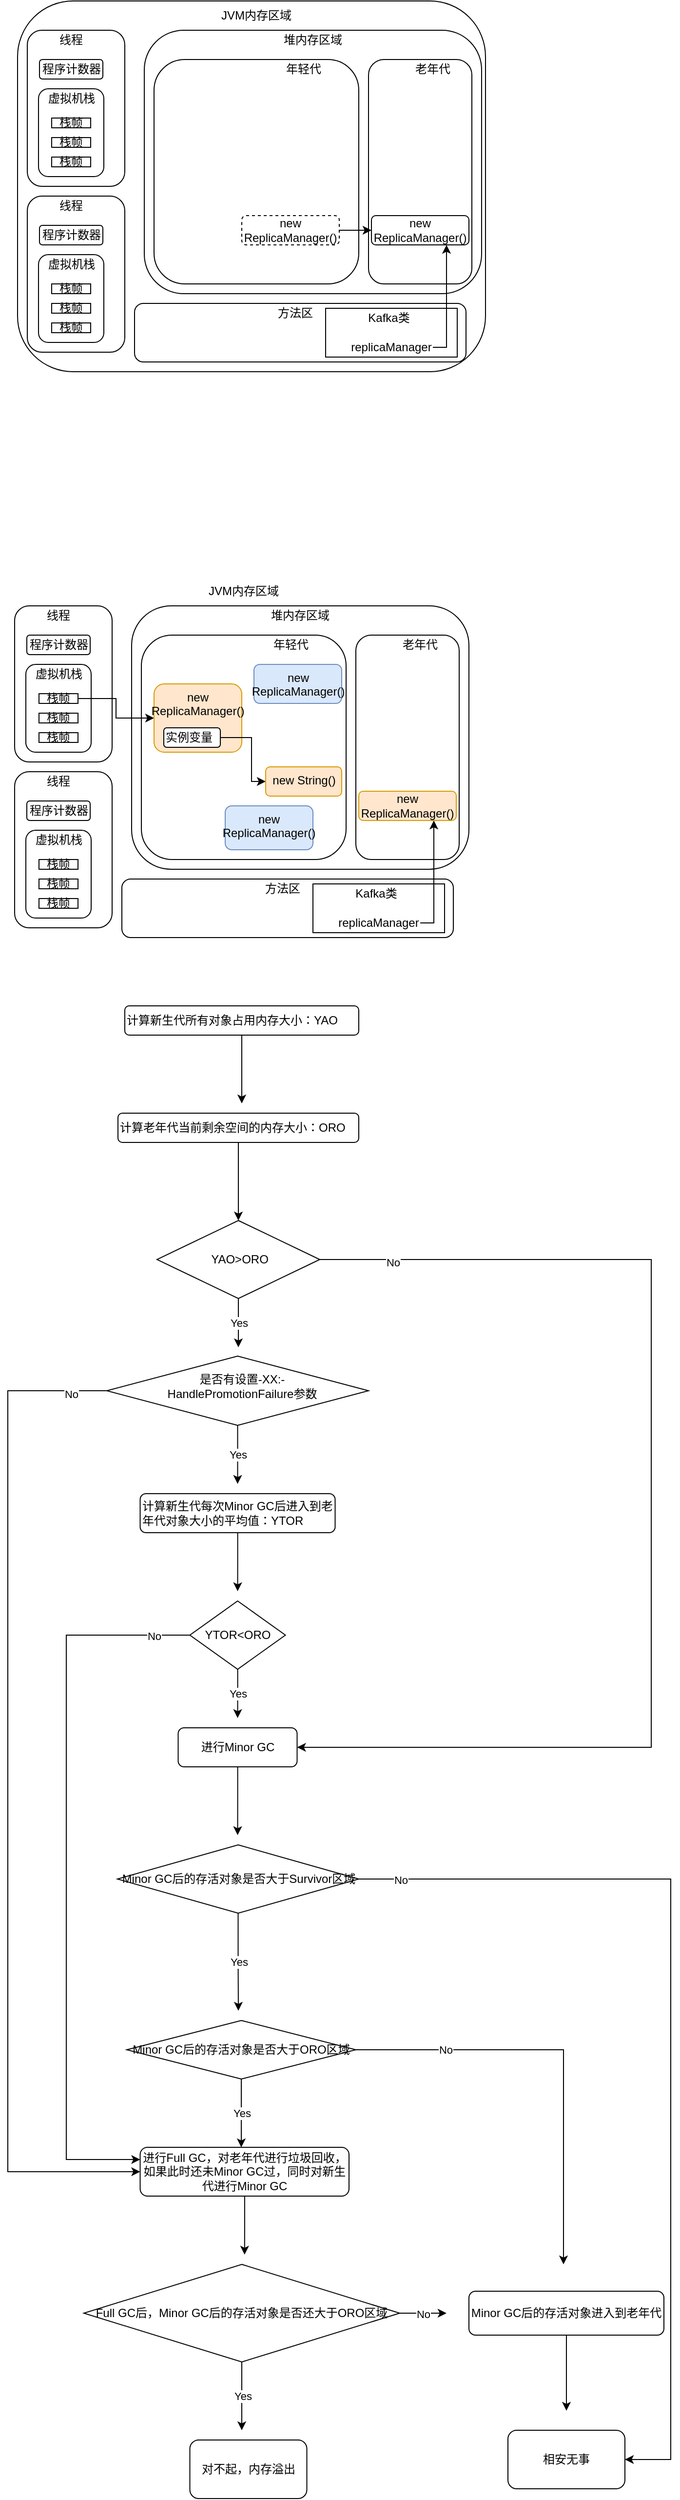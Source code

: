 <mxfile version="14.6.12" type="github">
  <diagram id="3cSUo8mkEh30zOjuuMmQ" name="第 1 页">
    <mxGraphModel dx="680" dy="361" grid="1" gridSize="10" guides="1" tooltips="1" connect="1" arrows="1" fold="1" page="1" pageScale="1" pageWidth="827" pageHeight="1169" math="0" shadow="0">
      <root>
        <mxCell id="0" />
        <mxCell id="1" parent="0" />
        <mxCell id="Jw71TVN6W6FtyC4FtGJe-1" value="" style="rounded=1;whiteSpace=wrap;html=1;" parent="1" vertex="1">
          <mxGeometry x="100" y="320" width="480" height="380" as="geometry" />
        </mxCell>
        <mxCell id="Jw71TVN6W6FtyC4FtGJe-2" value="JVM内存区域" style="text;html=1;strokeColor=none;fillColor=none;align=center;verticalAlign=middle;whiteSpace=wrap;rounded=0;" parent="1" vertex="1">
          <mxGeometry x="300" y="320" width="90" height="30" as="geometry" />
        </mxCell>
        <mxCell id="Jw71TVN6W6FtyC4FtGJe-3" value="" style="rounded=1;whiteSpace=wrap;html=1;" parent="1" vertex="1">
          <mxGeometry x="230" y="350" width="346" height="270" as="geometry" />
        </mxCell>
        <mxCell id="Jw71TVN6W6FtyC4FtGJe-4" value="堆内存区域" style="text;html=1;strokeColor=none;fillColor=none;align=center;verticalAlign=middle;whiteSpace=wrap;rounded=0;" parent="1" vertex="1">
          <mxGeometry x="365" y="350" width="76" height="20" as="geometry" />
        </mxCell>
        <mxCell id="Jw71TVN6W6FtyC4FtGJe-5" value="" style="rounded=1;whiteSpace=wrap;html=1;" parent="1" vertex="1">
          <mxGeometry x="240" y="380" width="210" height="230" as="geometry" />
        </mxCell>
        <mxCell id="Jw71TVN6W6FtyC4FtGJe-6" value="" style="rounded=1;whiteSpace=wrap;html=1;" parent="1" vertex="1">
          <mxGeometry x="460" y="380" width="106" height="230" as="geometry" />
        </mxCell>
        <mxCell id="Jw71TVN6W6FtyC4FtGJe-7" value="年轻代" style="text;html=1;strokeColor=none;fillColor=none;align=center;verticalAlign=middle;whiteSpace=wrap;rounded=0;" parent="1" vertex="1">
          <mxGeometry x="371" y="380" width="45" height="20" as="geometry" />
        </mxCell>
        <mxCell id="Jw71TVN6W6FtyC4FtGJe-8" value="老年代" style="text;html=1;strokeColor=none;fillColor=none;align=center;verticalAlign=middle;whiteSpace=wrap;rounded=0;" parent="1" vertex="1">
          <mxGeometry x="506" y="380" width="40" height="20" as="geometry" />
        </mxCell>
        <mxCell id="Jw71TVN6W6FtyC4FtGJe-9" value="" style="rounded=1;whiteSpace=wrap;html=1;" parent="1" vertex="1">
          <mxGeometry x="220" y="630" width="340" height="60" as="geometry" />
        </mxCell>
        <mxCell id="Jw71TVN6W6FtyC4FtGJe-10" value="" style="rounded=1;whiteSpace=wrap;html=1;" parent="1" vertex="1">
          <mxGeometry x="110" y="350" width="100" height="160" as="geometry" />
        </mxCell>
        <mxCell id="Jw71TVN6W6FtyC4FtGJe-11" value="线程" style="text;html=1;strokeColor=none;fillColor=none;align=center;verticalAlign=middle;whiteSpace=wrap;rounded=0;" parent="1" vertex="1">
          <mxGeometry x="135" y="350" width="40" height="20" as="geometry" />
        </mxCell>
        <mxCell id="Jw71TVN6W6FtyC4FtGJe-12" value="程序计数器" style="rounded=1;whiteSpace=wrap;html=1;" parent="1" vertex="1">
          <mxGeometry x="122.5" y="380" width="65" height="20" as="geometry" />
        </mxCell>
        <mxCell id="Jw71TVN6W6FtyC4FtGJe-13" value="" style="rounded=1;whiteSpace=wrap;html=1;" parent="1" vertex="1">
          <mxGeometry x="121.5" y="410" width="67" height="90" as="geometry" />
        </mxCell>
        <mxCell id="Jw71TVN6W6FtyC4FtGJe-14" value="&#xa;&#xa;&lt;span style=&quot;color: rgb(0, 0, 0); font-family: helvetica; font-size: 12px; font-style: normal; font-weight: 400; letter-spacing: normal; text-align: center; text-indent: 0px; text-transform: none; word-spacing: 0px; background-color: rgb(248, 249, 250); display: inline; float: none;&quot;&gt;虚拟机栈&lt;/span&gt;&#xa;&#xa;" style="text;html=1;strokeColor=none;fillColor=none;align=center;verticalAlign=middle;whiteSpace=wrap;rounded=0;" parent="1" vertex="1">
          <mxGeometry x="128.5" y="410" width="53" height="20" as="geometry" />
        </mxCell>
        <mxCell id="Jw71TVN6W6FtyC4FtGJe-15" value="栈帧" style="rounded=0;whiteSpace=wrap;html=1;" parent="1" vertex="1">
          <mxGeometry x="135" y="440" width="40" height="10" as="geometry" />
        </mxCell>
        <mxCell id="Jw71TVN6W6FtyC4FtGJe-16" value="栈帧" style="rounded=0;whiteSpace=wrap;html=1;" parent="1" vertex="1">
          <mxGeometry x="135" y="460" width="40" height="10" as="geometry" />
        </mxCell>
        <mxCell id="Jw71TVN6W6FtyC4FtGJe-17" value="栈帧" style="rounded=0;whiteSpace=wrap;html=1;" parent="1" vertex="1">
          <mxGeometry x="135" y="480" width="40" height="10" as="geometry" />
        </mxCell>
        <mxCell id="Jw71TVN6W6FtyC4FtGJe-19" value="" style="rounded=1;whiteSpace=wrap;html=1;" parent="1" vertex="1">
          <mxGeometry x="110" y="520" width="100" height="160" as="geometry" />
        </mxCell>
        <mxCell id="Jw71TVN6W6FtyC4FtGJe-20" value="线程" style="text;html=1;strokeColor=none;fillColor=none;align=center;verticalAlign=middle;whiteSpace=wrap;rounded=0;" parent="1" vertex="1">
          <mxGeometry x="135" y="520" width="40" height="20" as="geometry" />
        </mxCell>
        <mxCell id="Jw71TVN6W6FtyC4FtGJe-21" value="程序计数器" style="rounded=1;whiteSpace=wrap;html=1;" parent="1" vertex="1">
          <mxGeometry x="122.5" y="550" width="65" height="20" as="geometry" />
        </mxCell>
        <mxCell id="Jw71TVN6W6FtyC4FtGJe-22" value="" style="rounded=1;whiteSpace=wrap;html=1;" parent="1" vertex="1">
          <mxGeometry x="121.5" y="580" width="67" height="90" as="geometry" />
        </mxCell>
        <mxCell id="Jw71TVN6W6FtyC4FtGJe-23" value="&#xa;&#xa;&lt;span style=&quot;color: rgb(0, 0, 0); font-family: helvetica; font-size: 12px; font-style: normal; font-weight: 400; letter-spacing: normal; text-align: center; text-indent: 0px; text-transform: none; word-spacing: 0px; background-color: rgb(248, 249, 250); display: inline; float: none;&quot;&gt;虚拟机栈&lt;/span&gt;&#xa;&#xa;" style="text;html=1;strokeColor=none;fillColor=none;align=center;verticalAlign=middle;whiteSpace=wrap;rounded=0;" parent="1" vertex="1">
          <mxGeometry x="128.5" y="580" width="53" height="20" as="geometry" />
        </mxCell>
        <mxCell id="Jw71TVN6W6FtyC4FtGJe-24" value="栈帧" style="rounded=0;whiteSpace=wrap;html=1;" parent="1" vertex="1">
          <mxGeometry x="135" y="610" width="40" height="10" as="geometry" />
        </mxCell>
        <mxCell id="Jw71TVN6W6FtyC4FtGJe-25" value="栈帧" style="rounded=0;whiteSpace=wrap;html=1;" parent="1" vertex="1">
          <mxGeometry x="135" y="630" width="40" height="10" as="geometry" />
        </mxCell>
        <mxCell id="Jw71TVN6W6FtyC4FtGJe-26" value="栈帧" style="rounded=0;whiteSpace=wrap;html=1;" parent="1" vertex="1">
          <mxGeometry x="135" y="650" width="40" height="10" as="geometry" />
        </mxCell>
        <mxCell id="Jw71TVN6W6FtyC4FtGJe-27" value="方法区" style="text;html=1;strokeColor=none;fillColor=none;align=center;verticalAlign=middle;whiteSpace=wrap;rounded=0;" parent="1" vertex="1">
          <mxGeometry x="365" y="630" width="40" height="20" as="geometry" />
        </mxCell>
        <mxCell id="Jw71TVN6W6FtyC4FtGJe-28" value="" style="rounded=0;whiteSpace=wrap;html=1;" parent="1" vertex="1">
          <mxGeometry x="416" y="635" width="135" height="50" as="geometry" />
        </mxCell>
        <mxCell id="Jw71TVN6W6FtyC4FtGJe-29" value="Kafka类" style="text;html=1;strokeColor=none;fillColor=none;align=center;verticalAlign=middle;whiteSpace=wrap;rounded=0;" parent="1" vertex="1">
          <mxGeometry x="451" y="635" width="60" height="20" as="geometry" />
        </mxCell>
        <mxCell id="Jw71TVN6W6FtyC4FtGJe-34" style="edgeStyle=orthogonalEdgeStyle;rounded=0;orthogonalLoop=1;jettySize=auto;html=1;" parent="1" source="Jw71TVN6W6FtyC4FtGJe-30" target="Jw71TVN6W6FtyC4FtGJe-33" edge="1">
          <mxGeometry relative="1" as="geometry">
            <Array as="points">
              <mxPoint x="540" y="675" />
            </Array>
          </mxGeometry>
        </mxCell>
        <mxCell id="Jw71TVN6W6FtyC4FtGJe-30" value="replicaManager" style="text;html=1;strokeColor=none;fillColor=none;align=center;verticalAlign=middle;whiteSpace=wrap;rounded=0;" parent="1" vertex="1">
          <mxGeometry x="441" y="665" width="85" height="20" as="geometry" />
        </mxCell>
        <mxCell id="Jw71TVN6W6FtyC4FtGJe-33" value="new &lt;br&gt;ReplicaManager()" style="rounded=1;whiteSpace=wrap;html=1;" parent="1" vertex="1">
          <mxGeometry x="463" y="540" width="100" height="30" as="geometry" />
        </mxCell>
        <mxCell id="Jw71TVN6W6FtyC4FtGJe-36" style="edgeStyle=orthogonalEdgeStyle;rounded=0;orthogonalLoop=1;jettySize=auto;html=1;" parent="1" source="Jw71TVN6W6FtyC4FtGJe-35" target="Jw71TVN6W6FtyC4FtGJe-33" edge="1">
          <mxGeometry relative="1" as="geometry" />
        </mxCell>
        <mxCell id="Jw71TVN6W6FtyC4FtGJe-35" value="new &lt;br&gt;ReplicaManager()" style="rounded=1;whiteSpace=wrap;html=1;dashed=1;" parent="1" vertex="1">
          <mxGeometry x="330" y="540" width="100" height="30" as="geometry" />
        </mxCell>
        <mxCell id="2se0amG7salCB8GQBk9N-1" value="JVM内存区域" style="text;html=1;strokeColor=none;fillColor=none;align=center;verticalAlign=middle;whiteSpace=wrap;rounded=0;" vertex="1" parent="1">
          <mxGeometry x="287" y="910" width="90" height="30" as="geometry" />
        </mxCell>
        <mxCell id="2se0amG7salCB8GQBk9N-2" value="" style="rounded=1;whiteSpace=wrap;html=1;" vertex="1" parent="1">
          <mxGeometry x="217" y="940" width="346" height="270" as="geometry" />
        </mxCell>
        <mxCell id="2se0amG7salCB8GQBk9N-3" value="堆内存区域" style="text;html=1;strokeColor=none;fillColor=none;align=center;verticalAlign=middle;whiteSpace=wrap;rounded=0;" vertex="1" parent="1">
          <mxGeometry x="352" y="940" width="76" height="20" as="geometry" />
        </mxCell>
        <mxCell id="2se0amG7salCB8GQBk9N-4" value="" style="rounded=1;whiteSpace=wrap;html=1;" vertex="1" parent="1">
          <mxGeometry x="227" y="970" width="210" height="230" as="geometry" />
        </mxCell>
        <mxCell id="2se0amG7salCB8GQBk9N-5" value="" style="rounded=1;whiteSpace=wrap;html=1;" vertex="1" parent="1">
          <mxGeometry x="447" y="970" width="106" height="230" as="geometry" />
        </mxCell>
        <mxCell id="2se0amG7salCB8GQBk9N-6" value="年轻代" style="text;html=1;strokeColor=none;fillColor=none;align=center;verticalAlign=middle;whiteSpace=wrap;rounded=0;" vertex="1" parent="1">
          <mxGeometry x="358" y="970" width="45" height="20" as="geometry" />
        </mxCell>
        <mxCell id="2se0amG7salCB8GQBk9N-7" value="老年代" style="text;html=1;strokeColor=none;fillColor=none;align=center;verticalAlign=middle;whiteSpace=wrap;rounded=0;" vertex="1" parent="1">
          <mxGeometry x="493" y="970" width="40" height="20" as="geometry" />
        </mxCell>
        <mxCell id="2se0amG7salCB8GQBk9N-8" value="" style="rounded=1;whiteSpace=wrap;html=1;" vertex="1" parent="1">
          <mxGeometry x="207" y="1220" width="340" height="60" as="geometry" />
        </mxCell>
        <mxCell id="2se0amG7salCB8GQBk9N-9" value="" style="rounded=1;whiteSpace=wrap;html=1;" vertex="1" parent="1">
          <mxGeometry x="97" y="940" width="100" height="160" as="geometry" />
        </mxCell>
        <mxCell id="2se0amG7salCB8GQBk9N-10" value="线程" style="text;html=1;strokeColor=none;fillColor=none;align=center;verticalAlign=middle;whiteSpace=wrap;rounded=0;" vertex="1" parent="1">
          <mxGeometry x="122" y="940" width="40" height="20" as="geometry" />
        </mxCell>
        <mxCell id="2se0amG7salCB8GQBk9N-11" value="程序计数器" style="rounded=1;whiteSpace=wrap;html=1;" vertex="1" parent="1">
          <mxGeometry x="109.5" y="970" width="65" height="20" as="geometry" />
        </mxCell>
        <mxCell id="2se0amG7salCB8GQBk9N-12" value="" style="rounded=1;whiteSpace=wrap;html=1;" vertex="1" parent="1">
          <mxGeometry x="108.5" y="1000" width="67" height="90" as="geometry" />
        </mxCell>
        <mxCell id="2se0amG7salCB8GQBk9N-13" value="&#xa;&#xa;&lt;span style=&quot;color: rgb(0, 0, 0); font-family: helvetica; font-size: 12px; font-style: normal; font-weight: 400; letter-spacing: normal; text-align: center; text-indent: 0px; text-transform: none; word-spacing: 0px; background-color: rgb(248, 249, 250); display: inline; float: none;&quot;&gt;虚拟机栈&lt;/span&gt;&#xa;&#xa;" style="text;html=1;strokeColor=none;fillColor=none;align=center;verticalAlign=middle;whiteSpace=wrap;rounded=0;" vertex="1" parent="1">
          <mxGeometry x="115.5" y="1000" width="53" height="20" as="geometry" />
        </mxCell>
        <mxCell id="2se0amG7salCB8GQBk9N-34" style="edgeStyle=orthogonalEdgeStyle;rounded=0;orthogonalLoop=1;jettySize=auto;html=1;entryX=0;entryY=0.5;entryDx=0;entryDy=0;" edge="1" parent="1" source="2se0amG7salCB8GQBk9N-14" target="2se0amG7salCB8GQBk9N-33">
          <mxGeometry relative="1" as="geometry" />
        </mxCell>
        <mxCell id="2se0amG7salCB8GQBk9N-14" value="栈帧" style="rounded=0;whiteSpace=wrap;html=1;" vertex="1" parent="1">
          <mxGeometry x="122" y="1030" width="40" height="10" as="geometry" />
        </mxCell>
        <mxCell id="2se0amG7salCB8GQBk9N-15" value="栈帧" style="rounded=0;whiteSpace=wrap;html=1;" vertex="1" parent="1">
          <mxGeometry x="122" y="1050" width="40" height="10" as="geometry" />
        </mxCell>
        <mxCell id="2se0amG7salCB8GQBk9N-16" value="栈帧" style="rounded=0;whiteSpace=wrap;html=1;" vertex="1" parent="1">
          <mxGeometry x="122" y="1070" width="40" height="10" as="geometry" />
        </mxCell>
        <mxCell id="2se0amG7salCB8GQBk9N-17" value="" style="rounded=1;whiteSpace=wrap;html=1;" vertex="1" parent="1">
          <mxGeometry x="97" y="1110" width="100" height="160" as="geometry" />
        </mxCell>
        <mxCell id="2se0amG7salCB8GQBk9N-18" value="线程" style="text;html=1;strokeColor=none;fillColor=none;align=center;verticalAlign=middle;whiteSpace=wrap;rounded=0;" vertex="1" parent="1">
          <mxGeometry x="122" y="1110" width="40" height="20" as="geometry" />
        </mxCell>
        <mxCell id="2se0amG7salCB8GQBk9N-19" value="程序计数器" style="rounded=1;whiteSpace=wrap;html=1;" vertex="1" parent="1">
          <mxGeometry x="109.5" y="1140" width="65" height="20" as="geometry" />
        </mxCell>
        <mxCell id="2se0amG7salCB8GQBk9N-20" value="" style="rounded=1;whiteSpace=wrap;html=1;" vertex="1" parent="1">
          <mxGeometry x="108.5" y="1170" width="67" height="90" as="geometry" />
        </mxCell>
        <mxCell id="2se0amG7salCB8GQBk9N-21" value="&#xa;&#xa;&lt;span style=&quot;color: rgb(0, 0, 0); font-family: helvetica; font-size: 12px; font-style: normal; font-weight: 400; letter-spacing: normal; text-align: center; text-indent: 0px; text-transform: none; word-spacing: 0px; background-color: rgb(248, 249, 250); display: inline; float: none;&quot;&gt;虚拟机栈&lt;/span&gt;&#xa;&#xa;" style="text;html=1;strokeColor=none;fillColor=none;align=center;verticalAlign=middle;whiteSpace=wrap;rounded=0;" vertex="1" parent="1">
          <mxGeometry x="115.5" y="1170" width="53" height="20" as="geometry" />
        </mxCell>
        <mxCell id="2se0amG7salCB8GQBk9N-22" value="栈帧" style="rounded=0;whiteSpace=wrap;html=1;" vertex="1" parent="1">
          <mxGeometry x="122" y="1200" width="40" height="10" as="geometry" />
        </mxCell>
        <mxCell id="2se0amG7salCB8GQBk9N-23" value="栈帧" style="rounded=0;whiteSpace=wrap;html=1;" vertex="1" parent="1">
          <mxGeometry x="122" y="1220" width="40" height="10" as="geometry" />
        </mxCell>
        <mxCell id="2se0amG7salCB8GQBk9N-24" value="栈帧" style="rounded=0;whiteSpace=wrap;html=1;" vertex="1" parent="1">
          <mxGeometry x="122" y="1240" width="40" height="10" as="geometry" />
        </mxCell>
        <mxCell id="2se0amG7salCB8GQBk9N-25" value="方法区" style="text;html=1;strokeColor=none;fillColor=none;align=center;verticalAlign=middle;whiteSpace=wrap;rounded=0;" vertex="1" parent="1">
          <mxGeometry x="352" y="1220" width="40" height="20" as="geometry" />
        </mxCell>
        <mxCell id="2se0amG7salCB8GQBk9N-26" value="" style="rounded=0;whiteSpace=wrap;html=1;" vertex="1" parent="1">
          <mxGeometry x="403" y="1225" width="135" height="50" as="geometry" />
        </mxCell>
        <mxCell id="2se0amG7salCB8GQBk9N-27" value="Kafka类" style="text;html=1;strokeColor=none;fillColor=none;align=center;verticalAlign=middle;whiteSpace=wrap;rounded=0;" vertex="1" parent="1">
          <mxGeometry x="438" y="1225" width="60" height="20" as="geometry" />
        </mxCell>
        <mxCell id="2se0amG7salCB8GQBk9N-28" style="edgeStyle=orthogonalEdgeStyle;rounded=0;orthogonalLoop=1;jettySize=auto;html=1;" edge="1" parent="1" source="2se0amG7salCB8GQBk9N-29" target="2se0amG7salCB8GQBk9N-30">
          <mxGeometry relative="1" as="geometry">
            <Array as="points">
              <mxPoint x="527" y="1265" />
            </Array>
          </mxGeometry>
        </mxCell>
        <mxCell id="2se0amG7salCB8GQBk9N-29" value="replicaManager" style="text;html=1;strokeColor=none;fillColor=none;align=center;verticalAlign=middle;whiteSpace=wrap;rounded=0;" vertex="1" parent="1">
          <mxGeometry x="428" y="1255" width="85" height="20" as="geometry" />
        </mxCell>
        <mxCell id="2se0amG7salCB8GQBk9N-30" value="new &lt;br&gt;ReplicaManager()" style="rounded=1;whiteSpace=wrap;html=1;fillColor=#ffe6cc;strokeColor=#d79b00;" vertex="1" parent="1">
          <mxGeometry x="450" y="1130" width="100" height="30" as="geometry" />
        </mxCell>
        <mxCell id="2se0amG7salCB8GQBk9N-33" value="new &lt;br&gt;ReplicaManager()" style="rounded=1;whiteSpace=wrap;html=1;verticalAlign=top;fillColor=#ffe6cc;strokeColor=#d79b00;" vertex="1" parent="1">
          <mxGeometry x="240" y="1020" width="90" height="70" as="geometry" />
        </mxCell>
        <mxCell id="2se0amG7salCB8GQBk9N-37" style="edgeStyle=orthogonalEdgeStyle;rounded=0;orthogonalLoop=1;jettySize=auto;html=1;entryX=0;entryY=0.5;entryDx=0;entryDy=0;" edge="1" parent="1" source="2se0amG7salCB8GQBk9N-35" target="2se0amG7salCB8GQBk9N-36">
          <mxGeometry relative="1" as="geometry">
            <Array as="points">
              <mxPoint x="340" y="1075" />
              <mxPoint x="340" y="1120" />
            </Array>
          </mxGeometry>
        </mxCell>
        <mxCell id="2se0amG7salCB8GQBk9N-35" value="实例变量" style="rounded=1;whiteSpace=wrap;html=1;align=left;" vertex="1" parent="1">
          <mxGeometry x="250" y="1065" width="58" height="20" as="geometry" />
        </mxCell>
        <mxCell id="2se0amG7salCB8GQBk9N-36" value="new&amp;nbsp;String()" style="rounded=1;whiteSpace=wrap;html=1;verticalAlign=top;fillColor=#ffe6cc;strokeColor=#d79b00;" vertex="1" parent="1">
          <mxGeometry x="354.5" y="1105" width="78" height="30" as="geometry" />
        </mxCell>
        <mxCell id="2se0amG7salCB8GQBk9N-38" value="new &lt;br&gt;ReplicaManager()" style="rounded=1;whiteSpace=wrap;html=1;verticalAlign=top;fillColor=#dae8fc;strokeColor=#6c8ebf;" vertex="1" parent="1">
          <mxGeometry x="342.5" y="1000" width="90" height="40" as="geometry" />
        </mxCell>
        <mxCell id="2se0amG7salCB8GQBk9N-39" value="new &lt;br&gt;ReplicaManager()" style="rounded=1;whiteSpace=wrap;html=1;verticalAlign=top;fillColor=#dae8fc;strokeColor=#6c8ebf;" vertex="1" parent="1">
          <mxGeometry x="313" y="1145" width="90" height="45" as="geometry" />
        </mxCell>
        <mxCell id="2se0amG7salCB8GQBk9N-45" style="edgeStyle=orthogonalEdgeStyle;rounded=0;orthogonalLoop=1;jettySize=auto;html=1;" edge="1" parent="1" source="2se0amG7salCB8GQBk9N-40">
          <mxGeometry relative="1" as="geometry">
            <mxPoint x="330" y="1450" as="targetPoint" />
          </mxGeometry>
        </mxCell>
        <mxCell id="2se0amG7salCB8GQBk9N-40" value="计算新生代所有对象占用内存大小：YAO" style="rounded=1;whiteSpace=wrap;html=1;align=left;" vertex="1" parent="1">
          <mxGeometry x="210" y="1350" width="240" height="30" as="geometry" />
        </mxCell>
        <mxCell id="2se0amG7salCB8GQBk9N-47" style="edgeStyle=orthogonalEdgeStyle;rounded=0;orthogonalLoop=1;jettySize=auto;html=1;entryX=0.5;entryY=0;entryDx=0;entryDy=0;" edge="1" parent="1" source="2se0amG7salCB8GQBk9N-41" target="2se0amG7salCB8GQBk9N-43">
          <mxGeometry relative="1" as="geometry" />
        </mxCell>
        <mxCell id="2se0amG7salCB8GQBk9N-41" value="计算老年代当前剩余空间的内存大小：ORO" style="rounded=1;whiteSpace=wrap;html=1;align=left;" vertex="1" parent="1">
          <mxGeometry x="203" y="1460" width="247" height="30" as="geometry" />
        </mxCell>
        <mxCell id="2se0amG7salCB8GQBk9N-56" value="Yes" style="edgeStyle=orthogonalEdgeStyle;rounded=0;orthogonalLoop=1;jettySize=auto;html=1;" edge="1" parent="1" source="2se0amG7salCB8GQBk9N-43">
          <mxGeometry relative="1" as="geometry">
            <mxPoint x="326.5" y="1700" as="targetPoint" />
          </mxGeometry>
        </mxCell>
        <mxCell id="2se0amG7salCB8GQBk9N-71" style="edgeStyle=orthogonalEdgeStyle;rounded=0;orthogonalLoop=1;jettySize=auto;html=1;entryX=1;entryY=0.5;entryDx=0;entryDy=0;" edge="1" parent="1" source="2se0amG7salCB8GQBk9N-43" target="2se0amG7salCB8GQBk9N-60">
          <mxGeometry relative="1" as="geometry">
            <mxPoint x="470" y="2030" as="targetPoint" />
            <Array as="points">
              <mxPoint x="750" y="1610" />
              <mxPoint x="750" y="2110" />
            </Array>
          </mxGeometry>
        </mxCell>
        <mxCell id="2se0amG7salCB8GQBk9N-72" value="No" style="edgeLabel;html=1;align=center;verticalAlign=middle;resizable=0;points=[];" vertex="1" connectable="0" parent="2se0amG7salCB8GQBk9N-71">
          <mxGeometry x="-0.876" y="-3" relative="1" as="geometry">
            <mxPoint as="offset" />
          </mxGeometry>
        </mxCell>
        <mxCell id="2se0amG7salCB8GQBk9N-43" value="" style="rhombus;whiteSpace=wrap;html=1;align=left;" vertex="1" parent="1">
          <mxGeometry x="243" y="1570" width="167" height="80" as="geometry" />
        </mxCell>
        <mxCell id="2se0amG7salCB8GQBk9N-46" value="YAO&amp;gt;ORO" style="text;html=1;strokeColor=none;fillColor=none;align=center;verticalAlign=middle;whiteSpace=wrap;rounded=0;" vertex="1" parent="1">
          <mxGeometry x="307.5" y="1600" width="40" height="20" as="geometry" />
        </mxCell>
        <mxCell id="2se0amG7salCB8GQBk9N-58" style="edgeStyle=orthogonalEdgeStyle;rounded=0;orthogonalLoop=1;jettySize=auto;html=1;" edge="1" parent="1" source="2se0amG7salCB8GQBk9N-48">
          <mxGeometry relative="1" as="geometry">
            <mxPoint x="325.75" y="1950" as="targetPoint" />
          </mxGeometry>
        </mxCell>
        <mxCell id="2se0amG7salCB8GQBk9N-48" value="计算新生代每次Minor&amp;nbsp;GC后进入到老年代对象大小的平均值：YTOR" style="rounded=1;whiteSpace=wrap;html=1;align=left;" vertex="1" parent="1">
          <mxGeometry x="225.75" y="1850" width="200" height="40" as="geometry" />
        </mxCell>
        <mxCell id="2se0amG7salCB8GQBk9N-59" value="Yes" style="edgeStyle=orthogonalEdgeStyle;rounded=0;orthogonalLoop=1;jettySize=auto;html=1;" edge="1" parent="1" source="2se0amG7salCB8GQBk9N-50">
          <mxGeometry relative="1" as="geometry">
            <mxPoint x="325.75" y="2080" as="targetPoint" />
          </mxGeometry>
        </mxCell>
        <mxCell id="2se0amG7salCB8GQBk9N-77" style="edgeStyle=orthogonalEdgeStyle;rounded=0;orthogonalLoop=1;jettySize=auto;html=1;entryX=0;entryY=0.25;entryDx=0;entryDy=0;" edge="1" parent="1" source="2se0amG7salCB8GQBk9N-50" target="2se0amG7salCB8GQBk9N-66">
          <mxGeometry relative="1" as="geometry">
            <Array as="points">
              <mxPoint x="150" y="1995" />
              <mxPoint x="150" y="2533" />
            </Array>
          </mxGeometry>
        </mxCell>
        <mxCell id="2se0amG7salCB8GQBk9N-78" value="No" style="edgeLabel;html=1;align=center;verticalAlign=middle;resizable=0;points=[];" vertex="1" connectable="0" parent="2se0amG7salCB8GQBk9N-77">
          <mxGeometry x="-0.899" y="1" relative="1" as="geometry">
            <mxPoint as="offset" />
          </mxGeometry>
        </mxCell>
        <mxCell id="2se0amG7salCB8GQBk9N-50" value="YTOR&amp;lt;ORO" style="rhombus;whiteSpace=wrap;html=1;align=center;" vertex="1" parent="1">
          <mxGeometry x="276.75" y="1960" width="98" height="70" as="geometry" />
        </mxCell>
        <mxCell id="2se0amG7salCB8GQBk9N-57" value="Yes" style="edgeStyle=orthogonalEdgeStyle;rounded=0;orthogonalLoop=1;jettySize=auto;html=1;" edge="1" parent="1" source="2se0amG7salCB8GQBk9N-52">
          <mxGeometry relative="1" as="geometry">
            <mxPoint x="325.75" y="1840" as="targetPoint" />
          </mxGeometry>
        </mxCell>
        <mxCell id="2se0amG7salCB8GQBk9N-74" style="edgeStyle=orthogonalEdgeStyle;rounded=0;orthogonalLoop=1;jettySize=auto;html=1;entryX=0;entryY=0.5;entryDx=0;entryDy=0;" edge="1" parent="1" source="2se0amG7salCB8GQBk9N-52" target="2se0amG7salCB8GQBk9N-66">
          <mxGeometry relative="1" as="geometry">
            <mxPoint x="40" y="2510" as="targetPoint" />
            <Array as="points">
              <mxPoint x="90" y="1745" />
              <mxPoint x="90" y="2545" />
            </Array>
          </mxGeometry>
        </mxCell>
        <mxCell id="2se0amG7salCB8GQBk9N-75" value="No" style="edgeLabel;html=1;align=center;verticalAlign=middle;resizable=0;points=[];" vertex="1" connectable="0" parent="2se0amG7salCB8GQBk9N-74">
          <mxGeometry x="-0.93" y="3" relative="1" as="geometry">
            <mxPoint as="offset" />
          </mxGeometry>
        </mxCell>
        <mxCell id="2se0amG7salCB8GQBk9N-52" value="" style="rhombus;whiteSpace=wrap;html=1;align=left;" vertex="1" parent="1">
          <mxGeometry x="191.5" y="1709" width="268.5" height="71" as="geometry" />
        </mxCell>
        <mxCell id="2se0amG7salCB8GQBk9N-53" value="是否有设置-XX:-HandlePromotionFailure参数" style="text;html=1;strokeColor=none;fillColor=none;align=center;verticalAlign=middle;whiteSpace=wrap;rounded=0;" vertex="1" parent="1">
          <mxGeometry x="245.5" y="1720" width="169" height="40" as="geometry" />
        </mxCell>
        <mxCell id="2se0amG7salCB8GQBk9N-62" style="edgeStyle=orthogonalEdgeStyle;rounded=0;orthogonalLoop=1;jettySize=auto;html=1;" edge="1" parent="1" source="2se0amG7salCB8GQBk9N-60">
          <mxGeometry relative="1" as="geometry">
            <mxPoint x="325.75" y="2200" as="targetPoint" />
          </mxGeometry>
        </mxCell>
        <mxCell id="2se0amG7salCB8GQBk9N-60" value="进行Minor&amp;nbsp;GC" style="rounded=1;whiteSpace=wrap;html=1;align=center;" vertex="1" parent="1">
          <mxGeometry x="264.75" y="2090" width="122" height="40" as="geometry" />
        </mxCell>
        <mxCell id="2se0amG7salCB8GQBk9N-63" value="Yes" style="edgeStyle=orthogonalEdgeStyle;rounded=0;orthogonalLoop=1;jettySize=auto;html=1;" edge="1" parent="1" source="2se0amG7salCB8GQBk9N-61">
          <mxGeometry relative="1" as="geometry">
            <mxPoint x="326.5" y="2380" as="targetPoint" />
          </mxGeometry>
        </mxCell>
        <mxCell id="2se0amG7salCB8GQBk9N-80" style="edgeStyle=orthogonalEdgeStyle;rounded=0;orthogonalLoop=1;jettySize=auto;html=1;" edge="1" parent="1" source="2se0amG7salCB8GQBk9N-61" target="2se0amG7salCB8GQBk9N-79">
          <mxGeometry relative="1" as="geometry">
            <Array as="points">
              <mxPoint x="770" y="2245" />
              <mxPoint x="770" y="2840" />
            </Array>
          </mxGeometry>
        </mxCell>
        <mxCell id="2se0amG7salCB8GQBk9N-81" value="No" style="edgeLabel;html=1;align=center;verticalAlign=middle;resizable=0;points=[];" vertex="1" connectable="0" parent="2se0amG7salCB8GQBk9N-80">
          <mxGeometry x="-0.911" y="-1" relative="1" as="geometry">
            <mxPoint as="offset" />
          </mxGeometry>
        </mxCell>
        <mxCell id="2se0amG7salCB8GQBk9N-61" value="Minor GC后的存活对象是否大于Survivor区域" style="rhombus;whiteSpace=wrap;html=1;align=center;" vertex="1" parent="1">
          <mxGeometry x="202.5" y="2210" width="247.5" height="70" as="geometry" />
        </mxCell>
        <mxCell id="2se0amG7salCB8GQBk9N-65" value="Yes" style="edgeStyle=orthogonalEdgeStyle;rounded=0;orthogonalLoop=1;jettySize=auto;html=1;" edge="1" parent="1" source="2se0amG7salCB8GQBk9N-64">
          <mxGeometry relative="1" as="geometry">
            <mxPoint x="329.5" y="2520" as="targetPoint" />
          </mxGeometry>
        </mxCell>
        <mxCell id="2se0amG7salCB8GQBk9N-83" style="edgeStyle=orthogonalEdgeStyle;rounded=0;orthogonalLoop=1;jettySize=auto;html=1;" edge="1" parent="1" source="2se0amG7salCB8GQBk9N-64">
          <mxGeometry relative="1" as="geometry">
            <mxPoint x="660" y="2640" as="targetPoint" />
            <Array as="points">
              <mxPoint x="660" y="2420" />
            </Array>
          </mxGeometry>
        </mxCell>
        <mxCell id="2se0amG7salCB8GQBk9N-84" value="No" style="edgeLabel;html=1;align=center;verticalAlign=middle;resizable=0;points=[];" vertex="1" connectable="0" parent="2se0amG7salCB8GQBk9N-83">
          <mxGeometry x="-0.59" y="4" relative="1" as="geometry">
            <mxPoint x="3" y="4" as="offset" />
          </mxGeometry>
        </mxCell>
        <mxCell id="2se0amG7salCB8GQBk9N-64" value="&lt;span&gt;Minor GC后的存活对象是否大于ORO区域&lt;/span&gt;" style="rhombus;whiteSpace=wrap;html=1;align=center;" vertex="1" parent="1">
          <mxGeometry x="212" y="2390" width="235" height="60" as="geometry" />
        </mxCell>
        <mxCell id="2se0amG7salCB8GQBk9N-95" style="edgeStyle=orthogonalEdgeStyle;rounded=0;orthogonalLoop=1;jettySize=auto;html=1;" edge="1" parent="1" source="2se0amG7salCB8GQBk9N-66">
          <mxGeometry relative="1" as="geometry">
            <mxPoint x="332.875" y="2630" as="targetPoint" />
          </mxGeometry>
        </mxCell>
        <mxCell id="2se0amG7salCB8GQBk9N-66" value="进行Full GC，对老年代进行垃圾回收，如果此时还未Minor&amp;nbsp;GC过，同时对新生代进行Minor&amp;nbsp;GC" style="rounded=1;whiteSpace=wrap;html=1;align=center;" vertex="1" parent="1">
          <mxGeometry x="225.75" y="2520" width="214.25" height="50" as="geometry" />
        </mxCell>
        <mxCell id="2se0amG7salCB8GQBk9N-93" value="Yes" style="edgeStyle=orthogonalEdgeStyle;rounded=0;orthogonalLoop=1;jettySize=auto;html=1;" edge="1" parent="1" source="2se0amG7salCB8GQBk9N-68">
          <mxGeometry relative="1" as="geometry">
            <mxPoint x="330" y="2810" as="targetPoint" />
          </mxGeometry>
        </mxCell>
        <mxCell id="2se0amG7salCB8GQBk9N-96" value="No" style="edgeStyle=orthogonalEdgeStyle;rounded=0;orthogonalLoop=1;jettySize=auto;html=1;" edge="1" parent="1" source="2se0amG7salCB8GQBk9N-68">
          <mxGeometry relative="1" as="geometry">
            <mxPoint x="540" y="2690" as="targetPoint" />
          </mxGeometry>
        </mxCell>
        <mxCell id="2se0amG7salCB8GQBk9N-68" value="Full&amp;nbsp;GC后，Minor&amp;nbsp;GC后的存活对象是否还大于ORO区域" style="rhombus;whiteSpace=wrap;html=1;align=center;" vertex="1" parent="1">
          <mxGeometry x="168" y="2640" width="324" height="100" as="geometry" />
        </mxCell>
        <mxCell id="2se0amG7salCB8GQBk9N-70" value="对不起，内存溢出" style="rounded=1;whiteSpace=wrap;html=1;align=center;" vertex="1" parent="1">
          <mxGeometry x="276.75" y="2820" width="120" height="60" as="geometry" />
        </mxCell>
        <mxCell id="2se0amG7salCB8GQBk9N-79" value="相安无事" style="rounded=1;whiteSpace=wrap;html=1;align=center;" vertex="1" parent="1">
          <mxGeometry x="603" y="2810" width="120" height="60" as="geometry" />
        </mxCell>
        <mxCell id="2se0amG7salCB8GQBk9N-87" style="edgeStyle=orthogonalEdgeStyle;rounded=0;orthogonalLoop=1;jettySize=auto;html=1;" edge="1" parent="1" source="2se0amG7salCB8GQBk9N-82">
          <mxGeometry relative="1" as="geometry">
            <mxPoint x="663" y="2790" as="targetPoint" />
          </mxGeometry>
        </mxCell>
        <mxCell id="2se0amG7salCB8GQBk9N-82" value="Minor&amp;nbsp;GC后的存活对象进入到老年代" style="rounded=1;whiteSpace=wrap;html=1;align=center;" vertex="1" parent="1">
          <mxGeometry x="563" y="2667.5" width="200" height="45" as="geometry" />
        </mxCell>
      </root>
    </mxGraphModel>
  </diagram>
</mxfile>
